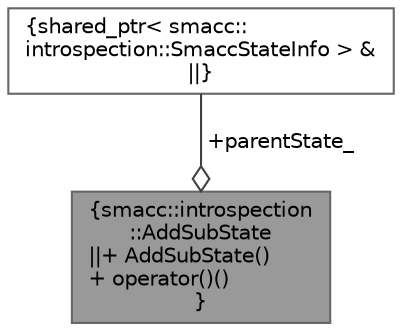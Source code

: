 digraph "smacc::introspection::AddSubState"
{
 // LATEX_PDF_SIZE
  bgcolor="transparent";
  edge [fontname=Helvetica,fontsize=10,labelfontname=Helvetica,labelfontsize=10];
  node [fontname=Helvetica,fontsize=10,shape=box,height=0.2,width=0.4];
  Node1 [label="{smacc::introspection\l::AddSubState\n||+ AddSubState()\l+ operator()()\l}",height=0.2,width=0.4,color="gray40", fillcolor="grey60", style="filled", fontcolor="black",tooltip=" "];
  Node2 -> Node1 [color="grey25",style="solid",label=" +parentState_" ,arrowhead="odiamond"];
  Node2 [label="{shared_ptr\< smacc::\lintrospection::SmaccStateInfo \> &\n||}",height=0.2,width=0.4,color="gray40", fillcolor="white", style="filled",tooltip=" "];
}
